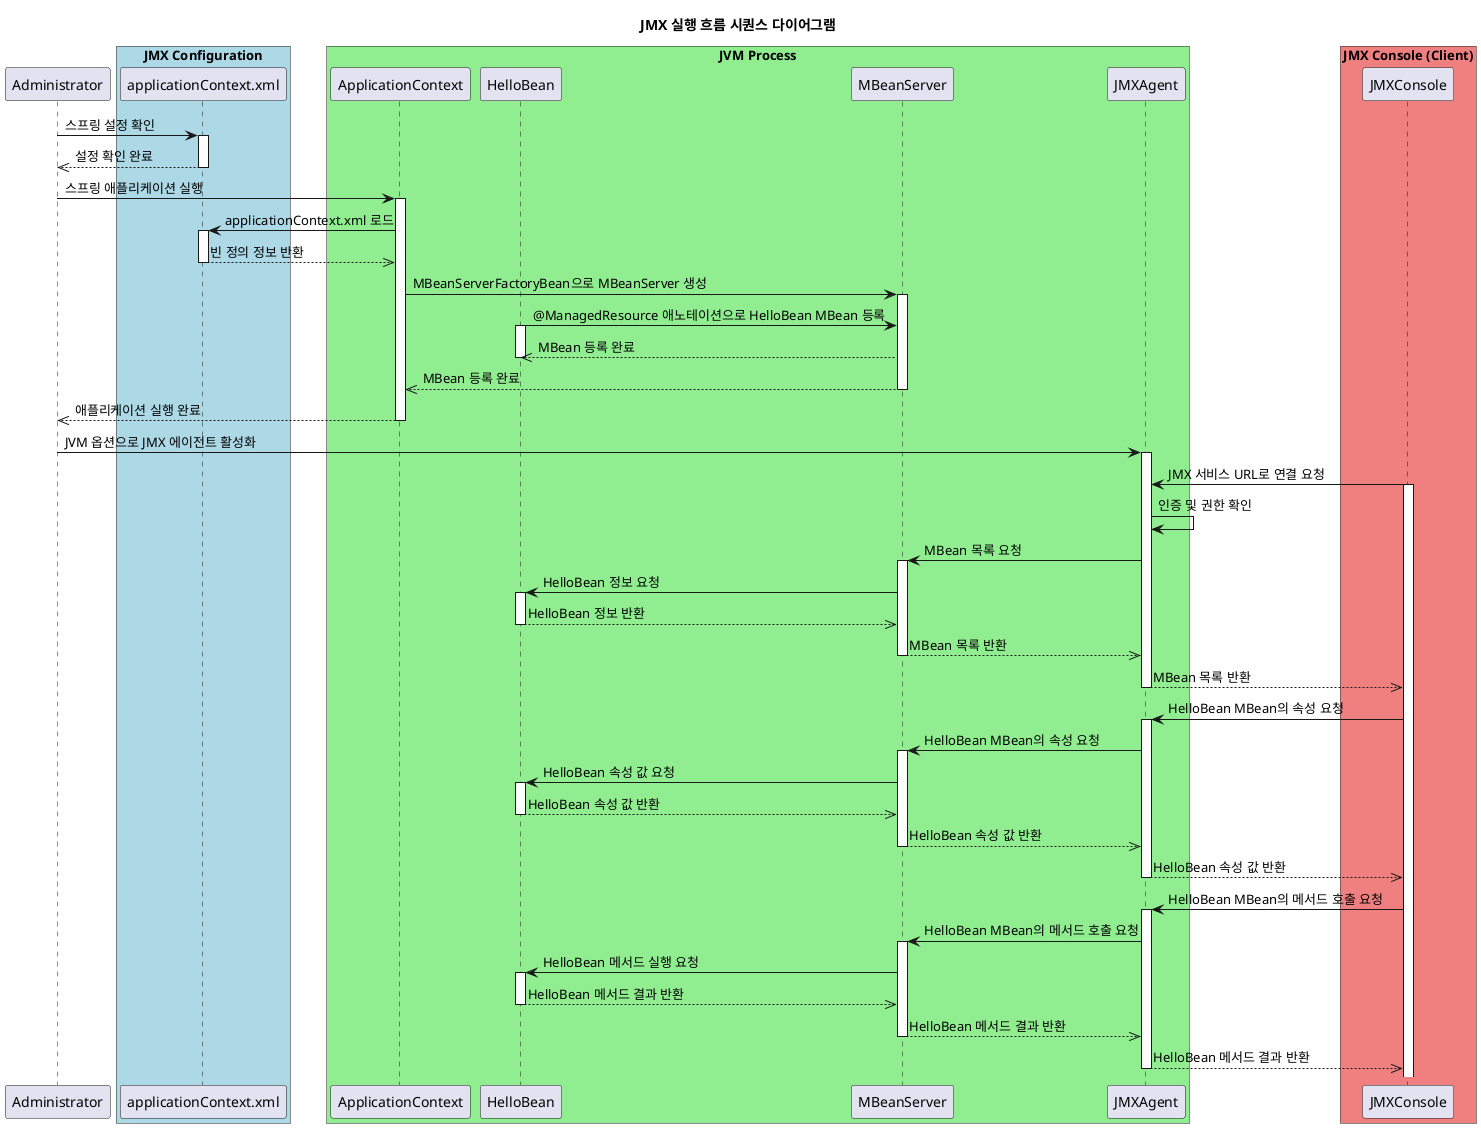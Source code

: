 @startuml
title JMX 실행 흐름 시퀀스 다이어그램

participant Administrator

box "JMX Configuration" #LightBlue
participant applicationContext.xml
end box

box "JVM Process" #LightGreen
participant ApplicationContext
participant HelloBean
participant MBeanServer
participant JMXAgent
end box

box "JMX Console (Client)" #LightCoral
participant JMXConsole
end box

Administrator -> applicationContext.xml: 스프링 설정 확인
activate applicationContext.xml
applicationContext.xml -->> Administrator: 설정 확인 완료
deactivate applicationContext.xml

Administrator -> ApplicationContext: 스프링 애플리케이션 실행
activate ApplicationContext

ApplicationContext -> applicationContext.xml: applicationContext.xml 로드
activate applicationContext.xml
applicationContext.xml -->> ApplicationContext: 빈 정의 정보 반환
deactivate applicationContext.xml

ApplicationContext -> MBeanServer: MBeanServerFactoryBean으로 MBeanServer 생성
activate MBeanServer
HelloBean -> MBeanServer: @ManagedResource 애노테이션으로 HelloBean MBean 등록
activate HelloBean
MBeanServer -->> HelloBean: MBean 등록 완료
deactivate HelloBean
MBeanServer -->> ApplicationContext: MBean 등록 완료
deactivate MBeanServer

ApplicationContext -->> Administrator: 애플리케이션 실행 완료
deactivate ApplicationContext

Administrator -> JMXAgent: JVM 옵션으로 JMX 에이전트 활성화
activate JMXAgent

JMXConsole -> JMXAgent: JMX 서비스 URL로 연결 요청
activate JMXConsole
JMXAgent -> JMXAgent: 인증 및 권한 확인
JMXAgent -> MBeanServer: MBean 목록 요청
activate MBeanServer
MBeanServer -> HelloBean: HelloBean 정보 요청
activate HelloBean
HelloBean -->> MBeanServer: HelloBean 정보 반환
deactivate HelloBean
MBeanServer -->> JMXAgent: MBean 목록 반환
deactivate MBeanServer
JMXAgent -->> JMXConsole: MBean 목록 반환
deactivate JMXAgent

JMXConsole -> JMXAgent: HelloBean MBean의 속성 요청
activate JMXAgent
JMXAgent -> MBeanServer: HelloBean MBean의 속성 요청
activate MBeanServer
MBeanServer -> HelloBean: HelloBean 속성 값 요청
activate HelloBean
HelloBean -->> MBeanServer: HelloBean 속성 값 반환
deactivate HelloBean
MBeanServer -->> JMXAgent: HelloBean 속성 값 반환
deactivate MBeanServer
JMXAgent -->> JMXConsole: HelloBean 속성 값 반환
deactivate JMXAgent

JMXConsole -> JMXAgent: HelloBean MBean의 메서드 호출 요청
activate JMXAgent
JMXAgent -> MBeanServer: HelloBean MBean의 메서드 호출 요청
activate MBeanServer
MBeanServer -> HelloBean: HelloBean 메서드 실행 요청
activate HelloBean
HelloBean -->> MBeanServer: HelloBean 메서드 결과 반환
deactivate HelloBean
MBeanServer -->> JMXAgent: HelloBean 메서드 결과 반환
deactivate MBeanServer
JMXAgent -->> JMXConsole: HelloBean 메서드 결과 반환
deactivate JMXAgent

@enduml